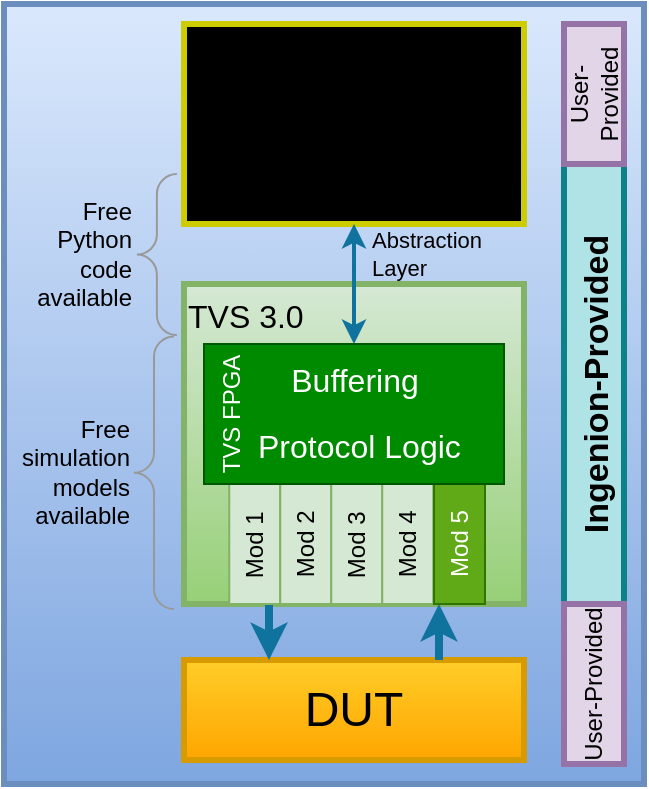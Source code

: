 <mxfile version="26.0.16">
  <diagram name="Page-1" id="dTnWhaAi-fjVPR1RrnFO">
    <mxGraphModel dx="1774" dy="685" grid="1" gridSize="10" guides="1" tooltips="1" connect="1" arrows="1" fold="1" page="1" pageScale="1" pageWidth="850" pageHeight="1100" math="0" shadow="0">
      <root>
        <mxCell id="0" />
        <mxCell id="1" parent="0" />
        <mxCell id="bBvL_iELYkg2sfCYX10w-1" value="" style="whiteSpace=wrap;html=1;fillColor=#dae8fc;strokeWidth=3;align=center;verticalAlign=top;strokeColor=#6c8ebf;gradientColor=#7ea6e0;" vertex="1" parent="1">
          <mxGeometry x="90" y="60" width="320" height="390" as="geometry" />
        </mxCell>
        <mxCell id="bBvL_iELYkg2sfCYX10w-2" value="" style="whiteSpace=wrap;html=1;fillColor=light-dark(#feffc7, #281d00);textShadow=0;strokeColor=light-dark(#CCCC00,#6D5100);strokeWidth=3;horizontal=0;verticalAlign=top;fontSize=16;gradientColor=light-dark(#d7e236, #543300);gradientDirection=south;" vertex="1" parent="1">
          <mxGeometry x="180" y="70" width="170" height="100" as="geometry" />
        </mxCell>
        <mxCell id="bBvL_iELYkg2sfCYX10w-3" value="TVS 3.0" style="whiteSpace=wrap;html=1;fillColor=#d5e8d4;textShadow=0;strokeColor=#82b366;strokeWidth=3;horizontal=1;verticalAlign=top;fontSize=16;gradientColor=#97d077;align=left;" vertex="1" parent="1">
          <mxGeometry x="180" y="200" width="170" height="160" as="geometry" />
        </mxCell>
        <mxCell id="bBvL_iELYkg2sfCYX10w-4" value="&lt;font style=&quot;font-size: 24px;&quot;&gt;DUT&lt;/font&gt;" style="whiteSpace=wrap;html=1;fillColor=#ffcd28;textShadow=0;strokeColor=#d79b00;strokeWidth=3;gradientColor=#ffa500;" vertex="1" parent="1">
          <mxGeometry x="180" y="388" width="170" height="50" as="geometry" />
        </mxCell>
        <mxCell id="bBvL_iELYkg2sfCYX10w-6" value="" style="endArrow=classic;html=1;rounded=0;entryX=0.25;entryY=0;entryDx=0;entryDy=0;strokeWidth=4;strokeColor=#10739E;exitX=0.25;exitY=1;exitDx=0;exitDy=0;" edge="1" parent="1" source="bBvL_iELYkg2sfCYX10w-3" target="bBvL_iELYkg2sfCYX10w-4">
          <mxGeometry width="50" height="50" relative="1" as="geometry">
            <mxPoint x="380" y="320" as="sourcePoint" />
            <mxPoint x="430" y="270" as="targetPoint" />
          </mxGeometry>
        </mxCell>
        <mxCell id="bBvL_iELYkg2sfCYX10w-8" value="" style="endArrow=classic;html=1;rounded=0;strokeWidth=4;exitX=0.75;exitY=0;exitDx=0;exitDy=0;strokeColor=#10739E;entryX=0.75;entryY=1;entryDx=0;entryDy=0;" edge="1" parent="1" source="bBvL_iELYkg2sfCYX10w-4" target="bBvL_iELYkg2sfCYX10w-3">
          <mxGeometry width="50" height="50" relative="1" as="geometry">
            <mxPoint x="630" y="320" as="sourcePoint" />
            <mxPoint x="360" y="255" as="targetPoint" />
          </mxGeometry>
        </mxCell>
        <mxCell id="bBvL_iELYkg2sfCYX10w-10" value="&lt;div&gt;&lt;span style=&quot;font-size: 16px;&quot;&gt;API/Drivers&lt;/span&gt;&lt;/div&gt;" style="text;html=1;align=center;verticalAlign=middle;resizable=0;points=[];autosize=1;strokeColor=none;fillColor=none;fontColor=default;" vertex="1" parent="1">
          <mxGeometry x="215" y="140" width="100" height="30" as="geometry" />
        </mxCell>
        <mxCell id="bBvL_iELYkg2sfCYX10w-11" value="&lt;div&gt;&lt;span style=&quot;font-size: 16px;&quot;&gt;Sequences&lt;/span&gt;&lt;/div&gt;" style="text;html=1;align=center;verticalAlign=middle;resizable=0;points=[];autosize=1;strokeColor=none;fillColor=none;fontColor=default;" vertex="1" parent="1">
          <mxGeometry x="215" y="110" width="100" height="30" as="geometry" />
        </mxCell>
        <mxCell id="bBvL_iELYkg2sfCYX10w-12" value="&lt;div&gt;&lt;span style=&quot;font-size: 16px;&quot;&gt;Tests&lt;/span&gt;&lt;/div&gt;" style="text;html=1;align=center;verticalAlign=middle;resizable=0;points=[];autosize=1;strokeColor=none;fillColor=none;fontColor=default;" vertex="1" parent="1">
          <mxGeometry x="235" y="80" width="60" height="30" as="geometry" />
        </mxCell>
        <mxCell id="bBvL_iELYkg2sfCYX10w-13" value="Free simulatio&lt;span style=&quot;background-color: transparent; color: light-dark(rgb(0, 0, 0), rgb(255, 255, 255));&quot;&gt;n models available&lt;/span&gt;" style="verticalLabelPosition=top;shadow=0;dashed=0;align=right;html=1;verticalAlign=middle;strokeWidth=1;shape=mxgraph.mockup.markup.curlyBrace;whiteSpace=wrap;strokeColor=#999999;rotation=90;flipH=0;flipV=1;labelPosition=center;horizontal=0;" vertex="1" parent="1">
          <mxGeometry x="96.88" y="284.38" width="136.25" height="20" as="geometry" />
        </mxCell>
        <mxCell id="bBvL_iELYkg2sfCYX10w-18" value="" style="endArrow=classic;html=1;rounded=0;strokeWidth=2;exitX=0.5;exitY=0;exitDx=0;exitDy=0;strokeColor=#10739E;entryX=0.5;entryY=1;entryDx=0;entryDy=0;startArrow=classic;startFill=1;" edge="1" parent="1" source="bBvL_iELYkg2sfCYX10w-32" target="bBvL_iELYkg2sfCYX10w-2">
          <mxGeometry width="50" height="50" relative="1" as="geometry">
            <mxPoint x="264.66" y="230" as="sourcePoint" />
            <mxPoint x="264.66" y="190" as="targetPoint" />
          </mxGeometry>
        </mxCell>
        <mxCell id="bBvL_iELYkg2sfCYX10w-33" value="Abstraction&lt;div&gt;Layer&lt;/div&gt;" style="edgeLabel;html=1;align=left;verticalAlign=middle;resizable=0;points=[];labelBackgroundColor=none;" vertex="1" connectable="0" parent="bBvL_iELYkg2sfCYX10w-18">
          <mxGeometry x="0.367" y="-1" relative="1" as="geometry">
            <mxPoint x="6" y="-4" as="offset" />
          </mxGeometry>
        </mxCell>
        <mxCell id="bBvL_iELYkg2sfCYX10w-21" value="Free Python code available" style="verticalLabelPosition=top;shadow=0;dashed=0;align=right;html=1;verticalAlign=middle;strokeWidth=1;shape=mxgraph.mockup.markup.curlyBrace;whiteSpace=wrap;strokeColor=#999999;rotation=90;flipH=0;flipV=1;labelPosition=center;horizontal=0;" vertex="1" parent="1">
          <mxGeometry x="126.19" y="175.31" width="80.5" height="20" as="geometry" />
        </mxCell>
        <mxCell id="bBvL_iELYkg2sfCYX10w-22" value="&lt;font style=&quot;font-size: 17px;&quot;&gt;&lt;b&gt;Ingenion-Provided&lt;/b&gt;&lt;/font&gt;" style="whiteSpace=wrap;html=1;fillColor=#b0e3e6;strokeWidth=3;align=center;verticalAlign=top;strokeColor=#0e8088;horizontal=0;" vertex="1" parent="1">
          <mxGeometry x="370" y="140" width="30" height="220" as="geometry" />
        </mxCell>
        <mxCell id="bBvL_iELYkg2sfCYX10w-23" value="User- Provided" style="whiteSpace=wrap;html=1;fillColor=#e1d5e7;strokeWidth=3;align=center;verticalAlign=middle;strokeColor=#9673a6;horizontal=0;spacing=2;" vertex="1" parent="1">
          <mxGeometry x="370" y="70" width="30" height="70" as="geometry" />
        </mxCell>
        <mxCell id="bBvL_iELYkg2sfCYX10w-26" value="User-Provided" style="whiteSpace=wrap;html=1;fillColor=#e1d5e7;strokeWidth=3;align=center;verticalAlign=middle;strokeColor=#9673a6;horizontal=0;spacing=2;" vertex="1" parent="1">
          <mxGeometry x="370" y="360" width="30" height="80" as="geometry" />
        </mxCell>
        <mxCell id="bBvL_iELYkg2sfCYX10w-27" value="Mod 1" style="rounded=0;whiteSpace=wrap;html=1;horizontal=0;fillColor=#d5e8d4;strokeColor=#82b366;" vertex="1" parent="1">
          <mxGeometry x="202.63" y="300" width="25.5" height="60" as="geometry" />
        </mxCell>
        <mxCell id="bBvL_iELYkg2sfCYX10w-28" value="Mod 2" style="rounded=0;whiteSpace=wrap;html=1;horizontal=0;fillColor=#d5e8d4;strokeColor=#82b366;" vertex="1" parent="1">
          <mxGeometry x="228.13" y="300" width="25.5" height="60" as="geometry" />
        </mxCell>
        <mxCell id="bBvL_iELYkg2sfCYX10w-29" value="Mod 3" style="rounded=0;whiteSpace=wrap;html=1;horizontal=0;fillColor=#d5e8d4;strokeColor=#82b366;" vertex="1" parent="1">
          <mxGeometry x="253.63" y="300" width="25.5" height="60" as="geometry" />
        </mxCell>
        <mxCell id="bBvL_iELYkg2sfCYX10w-30" value="Mod 4" style="rounded=0;whiteSpace=wrap;html=1;horizontal=0;fillColor=#d5e8d4;strokeColor=#82b366;" vertex="1" parent="1">
          <mxGeometry x="279.13" y="300" width="25.5" height="60" as="geometry" />
        </mxCell>
        <mxCell id="bBvL_iELYkg2sfCYX10w-31" value="Mod 5" style="rounded=0;whiteSpace=wrap;html=1;horizontal=0;fillColor=#60a917;strokeColor=#2D7600;fontColor=#ffffff;" vertex="1" parent="1">
          <mxGeometry x="305" y="300" width="25.5" height="60" as="geometry" />
        </mxCell>
        <mxCell id="bBvL_iELYkg2sfCYX10w-32" value="TVS FPGA" style="rounded=0;whiteSpace=wrap;html=1;fillColor=#008a00;fontColor=#ffffff;strokeColor=#005700;horizontal=0;verticalAlign=top;" vertex="1" parent="1">
          <mxGeometry x="190" y="230" width="150" height="70" as="geometry" />
        </mxCell>
        <mxCell id="bBvL_iELYkg2sfCYX10w-7" value="&lt;div&gt;&lt;span style=&quot;font-size: 16px;&quot;&gt;Protocol Logic&lt;/span&gt;&lt;/div&gt;" style="text;html=1;align=left;verticalAlign=middle;resizable=0;points=[];autosize=1;strokeColor=none;fillColor=none;fontColor=#FFFFFF;" vertex="1" parent="1">
          <mxGeometry x="215" y="266" width="120" height="30" as="geometry" />
        </mxCell>
        <mxCell id="bBvL_iELYkg2sfCYX10w-9" value="&lt;div&gt;&lt;span style=&quot;font-size: 16px;&quot;&gt;Buffering&lt;/span&gt;&lt;/div&gt;" style="text;html=1;align=center;verticalAlign=middle;resizable=0;points=[];autosize=1;strokeColor=none;fillColor=none;fontColor=#FFFFFF;" vertex="1" parent="1">
          <mxGeometry x="220" y="233" width="90" height="30" as="geometry" />
        </mxCell>
      </root>
    </mxGraphModel>
  </diagram>
</mxfile>
